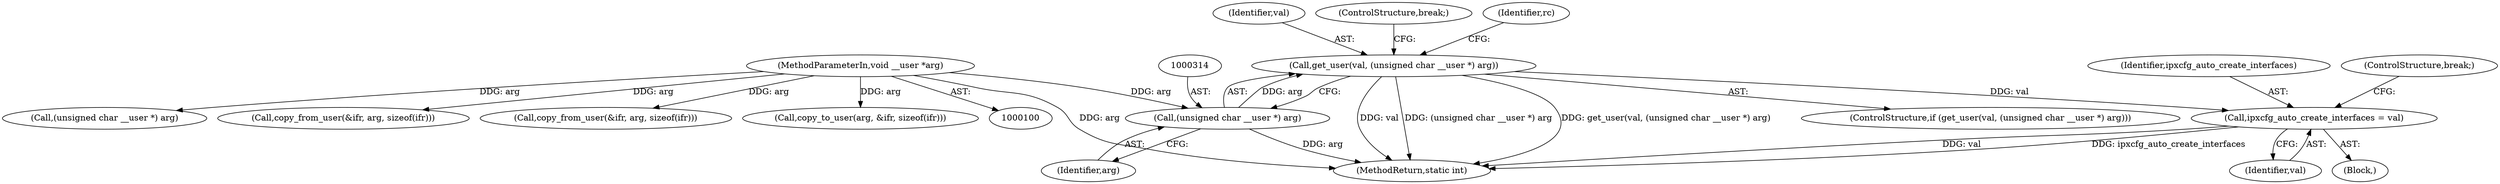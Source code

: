 digraph "0_linux_ee0d8d8482345ff97a75a7d747efc309f13b0d80@API" {
"1000320" [label="(Call,ipxcfg_auto_create_interfaces = val)"];
"1000311" [label="(Call,get_user(val, (unsigned char __user *) arg))"];
"1000313" [label="(Call,(unsigned char __user *) arg)"];
"1000102" [label="(MethodParameterIn,void __user *arg)"];
"1000312" [label="(Identifier,val)"];
"1000332" [label="(Call,(unsigned char __user *) arg)"];
"1000217" [label="(Call,copy_from_user(&ifr, arg, sizeof(ifr)))"];
"1000320" [label="(Call,ipxcfg_auto_create_interfaces = val)"];
"1000321" [label="(Identifier,ipxcfg_auto_create_interfaces)"];
"1000344" [label="(MethodReturn,static int)"];
"1000322" [label="(Identifier,val)"];
"1000313" [label="(Call,(unsigned char __user *) arg)"];
"1000113" [label="(Block,)"];
"1000323" [label="(ControlStructure,break;)"];
"1000315" [label="(Identifier,arg)"];
"1000311" [label="(Call,get_user(val, (unsigned char __user *) arg))"];
"1000102" [label="(MethodParameterIn,void __user *arg)"];
"1000316" [label="(ControlStructure,break;)"];
"1000123" [label="(Call,copy_from_user(&ifr, arg, sizeof(ifr)))"];
"1000292" [label="(Call,copy_to_user(arg, &ifr, sizeof(ifr)))"];
"1000318" [label="(Identifier,rc)"];
"1000310" [label="(ControlStructure,if (get_user(val, (unsigned char __user *) arg)))"];
"1000320" -> "1000113"  [label="AST: "];
"1000320" -> "1000322"  [label="CFG: "];
"1000321" -> "1000320"  [label="AST: "];
"1000322" -> "1000320"  [label="AST: "];
"1000323" -> "1000320"  [label="CFG: "];
"1000320" -> "1000344"  [label="DDG: val"];
"1000320" -> "1000344"  [label="DDG: ipxcfg_auto_create_interfaces"];
"1000311" -> "1000320"  [label="DDG: val"];
"1000311" -> "1000310"  [label="AST: "];
"1000311" -> "1000313"  [label="CFG: "];
"1000312" -> "1000311"  [label="AST: "];
"1000313" -> "1000311"  [label="AST: "];
"1000316" -> "1000311"  [label="CFG: "];
"1000318" -> "1000311"  [label="CFG: "];
"1000311" -> "1000344"  [label="DDG: val"];
"1000311" -> "1000344"  [label="DDG: (unsigned char __user *) arg"];
"1000311" -> "1000344"  [label="DDG: get_user(val, (unsigned char __user *) arg)"];
"1000313" -> "1000311"  [label="DDG: arg"];
"1000313" -> "1000315"  [label="CFG: "];
"1000314" -> "1000313"  [label="AST: "];
"1000315" -> "1000313"  [label="AST: "];
"1000313" -> "1000344"  [label="DDG: arg"];
"1000102" -> "1000313"  [label="DDG: arg"];
"1000102" -> "1000100"  [label="AST: "];
"1000102" -> "1000344"  [label="DDG: arg"];
"1000102" -> "1000123"  [label="DDG: arg"];
"1000102" -> "1000217"  [label="DDG: arg"];
"1000102" -> "1000292"  [label="DDG: arg"];
"1000102" -> "1000332"  [label="DDG: arg"];
}
